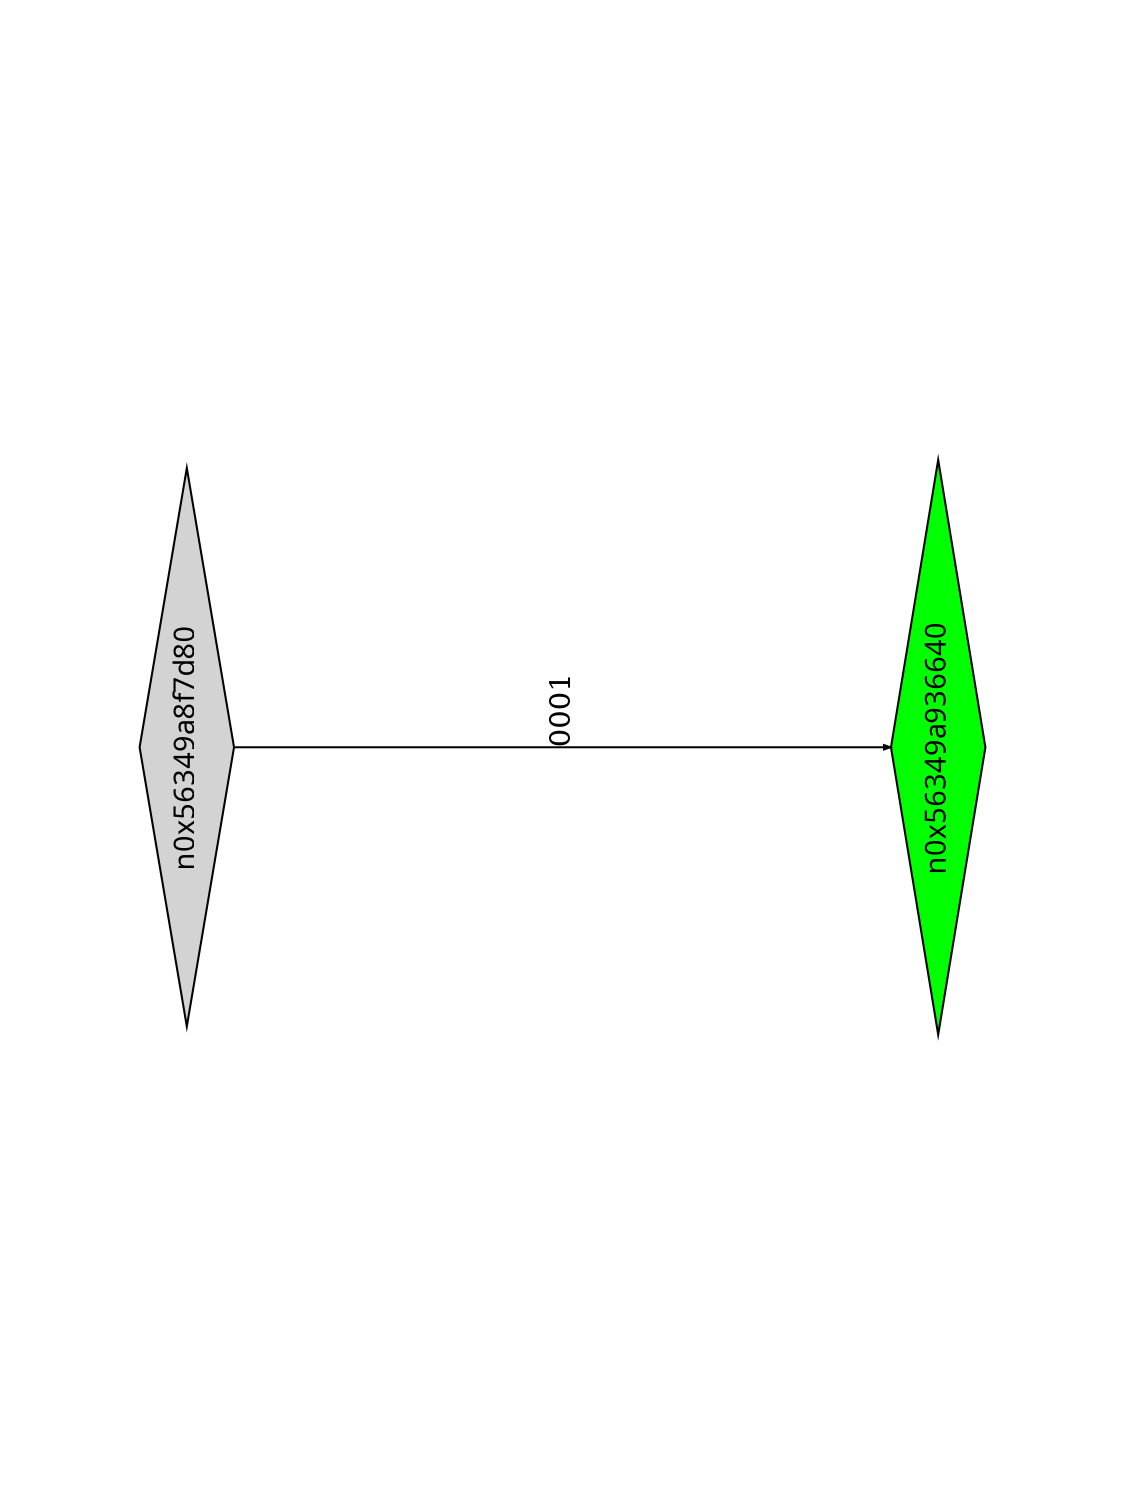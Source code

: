digraph G {
	size="10,7.5";
	ratio=fill;
	rotate=90;
	center = "true";
	node [style="filled",width=.1,height=.1,fontname="Terminus"]
	edge [arrowsize=.3]
	n0x56349a8f7d80 [shape=diamond];
	n0x56349a8f7d80 -> n0x56349a936640 [label=0001];
	n0x56349a936640 [shape=diamond,fillcolor=green];
}
